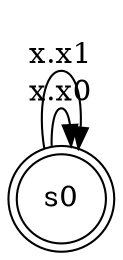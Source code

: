digraph ExclusiveUnion { 
  rankdir="LR"
  s0 [ shape="doublecircle" ]
  s0->s0 [
    label= "x.x0"
  ] ;
  s0->s0 [
    label= "x.x1"
  ] ;
}

